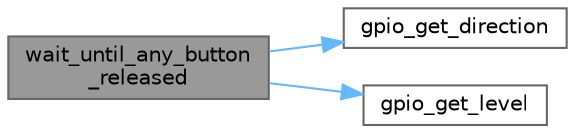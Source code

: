 digraph "wait_until_any_button_released"
{
 // LATEX_PDF_SIZE
  bgcolor="transparent";
  edge [fontname=Helvetica,fontsize=10,labelfontname=Helvetica,labelfontsize=10];
  node [fontname=Helvetica,fontsize=10,shape=box,height=0.2,width=0.4];
  rankdir="LR";
  Node1 [id="Node000001",label="wait_until_any_button\l_released",height=0.2,width=0.4,color="gray40", fillcolor="grey60", style="filled", fontcolor="black",tooltip="Wait until the given button is not pushed (which may be immediately)."];
  Node1 -> Node2 [id="edge1_Node000001_Node000002",color="steelblue1",style="solid",tooltip=" "];
  Node2 [id="Node000002",label="gpio_get_direction",height=0.2,width=0.4,color="grey40", fillcolor="white", style="filled",URL="$empty-library_2gpio_8c.html#a783b475bfefd5d4cf8296fa864d544a0",tooltip=" "];
  Node1 -> Node3 [id="edge2_Node000001_Node000003",color="steelblue1",style="solid",tooltip=" "];
  Node3 [id="Node000003",label="gpio_get_level",height=0.2,width=0.4,color="grey40", fillcolor="white", style="filled",URL="$empty-library_2gpio_8c.html#a939422be5ec42d4d24d952839206ec0f",tooltip=" "];
}
